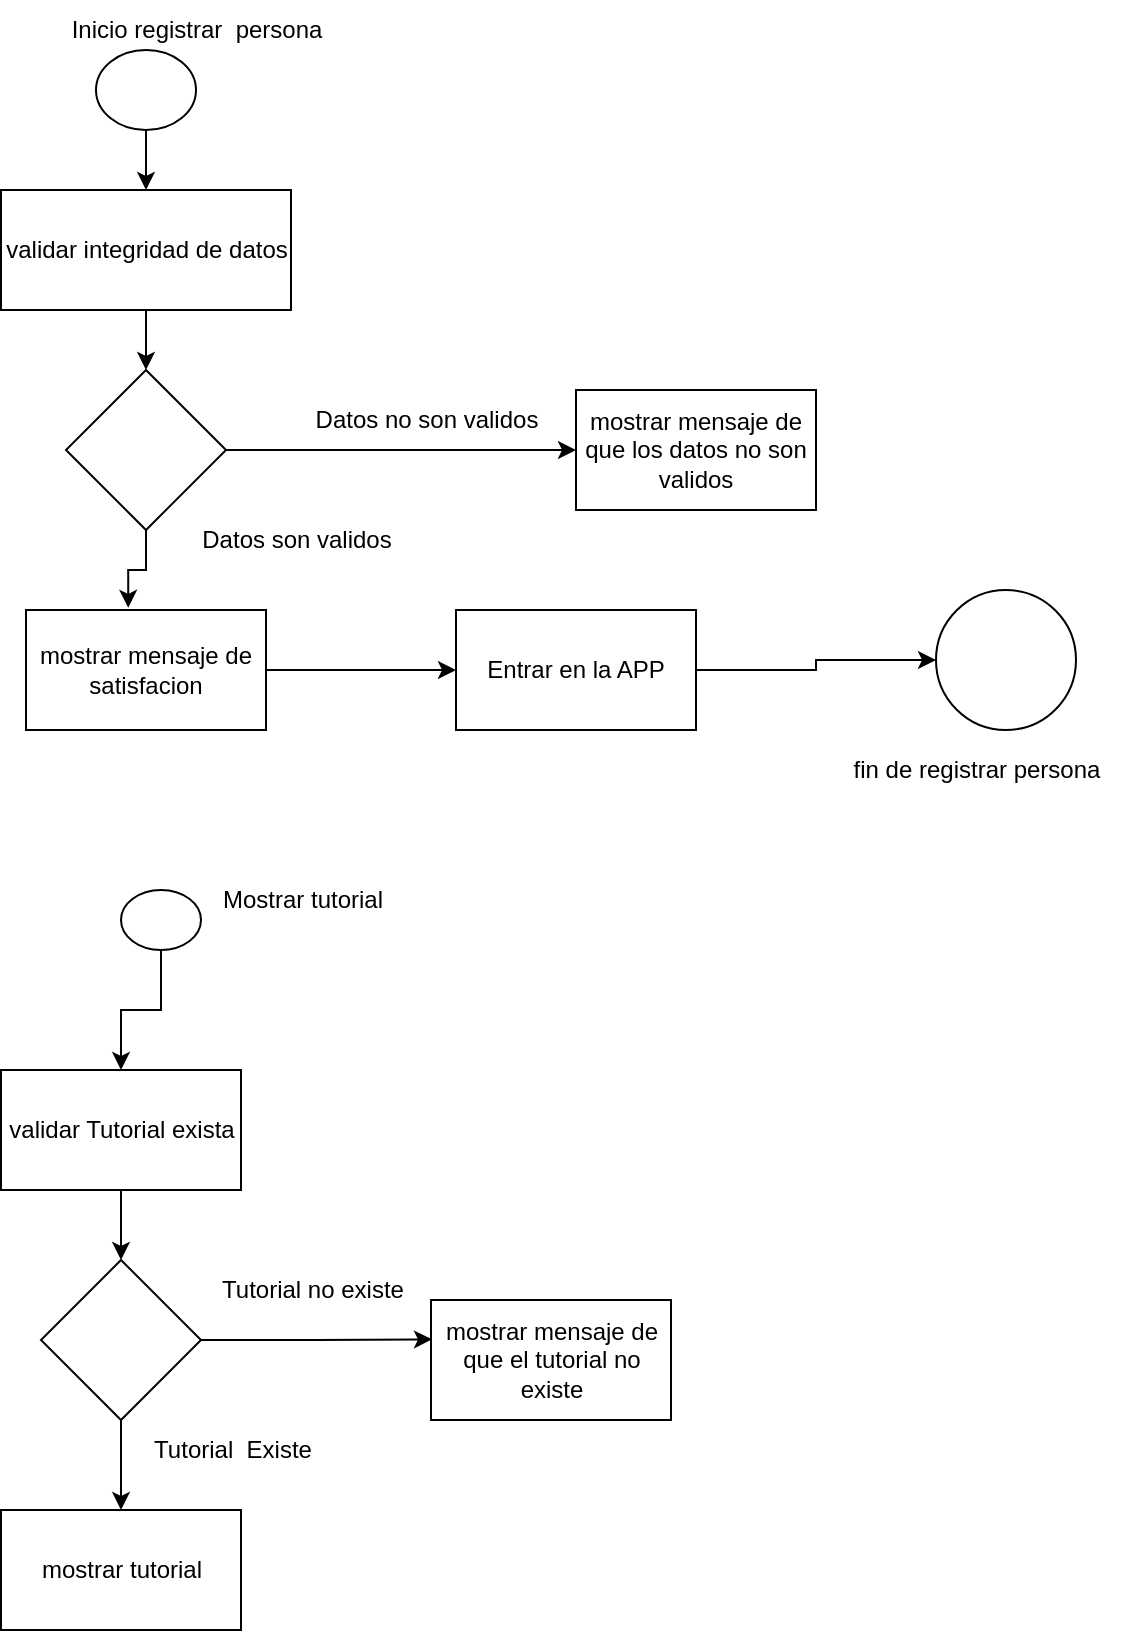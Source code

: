 <mxfile version="20.5.3" type="github">
  <diagram id="CPHFEnr3vd0cSPUor515" name="Página-1">
    <mxGraphModel dx="1483" dy="781" grid="1" gridSize="10" guides="1" tooltips="1" connect="1" arrows="1" fold="1" page="1" pageScale="1" pageWidth="827" pageHeight="1169" math="0" shadow="0">
      <root>
        <mxCell id="0" />
        <mxCell id="1" parent="0" />
        <mxCell id="SK879dmGWXdE1maNSfmL-5" style="edgeStyle=orthogonalEdgeStyle;rounded=0;orthogonalLoop=1;jettySize=auto;html=1;entryX=0.5;entryY=0;entryDx=0;entryDy=0;" edge="1" parent="1" source="SK879dmGWXdE1maNSfmL-2" target="SK879dmGWXdE1maNSfmL-6">
          <mxGeometry relative="1" as="geometry">
            <mxPoint x="165" y="120" as="targetPoint" />
          </mxGeometry>
        </mxCell>
        <mxCell id="SK879dmGWXdE1maNSfmL-2" value="" style="ellipse;whiteSpace=wrap;html=1;" vertex="1" parent="1">
          <mxGeometry x="140" y="50" width="50" height="40" as="geometry" />
        </mxCell>
        <mxCell id="SK879dmGWXdE1maNSfmL-3" value="Inicio registrar&amp;nbsp; persona" style="text;html=1;align=center;verticalAlign=middle;resizable=0;points=[];autosize=1;strokeColor=none;fillColor=none;" vertex="1" parent="1">
          <mxGeometry x="115" y="25" width="150" height="30" as="geometry" />
        </mxCell>
        <mxCell id="SK879dmGWXdE1maNSfmL-8" style="edgeStyle=orthogonalEdgeStyle;rounded=0;orthogonalLoop=1;jettySize=auto;html=1;entryX=0.5;entryY=0;entryDx=0;entryDy=0;" edge="1" parent="1" source="SK879dmGWXdE1maNSfmL-6" target="SK879dmGWXdE1maNSfmL-7">
          <mxGeometry relative="1" as="geometry" />
        </mxCell>
        <mxCell id="SK879dmGWXdE1maNSfmL-6" value="validar integridad de datos" style="rounded=0;whiteSpace=wrap;html=1;" vertex="1" parent="1">
          <mxGeometry x="92.5" y="120" width="145" height="60" as="geometry" />
        </mxCell>
        <mxCell id="SK879dmGWXdE1maNSfmL-10" style="edgeStyle=orthogonalEdgeStyle;rounded=0;orthogonalLoop=1;jettySize=auto;html=1;entryX=0;entryY=0.5;entryDx=0;entryDy=0;" edge="1" parent="1" source="SK879dmGWXdE1maNSfmL-7" target="SK879dmGWXdE1maNSfmL-11">
          <mxGeometry relative="1" as="geometry">
            <mxPoint x="270" y="250" as="targetPoint" />
          </mxGeometry>
        </mxCell>
        <mxCell id="SK879dmGWXdE1maNSfmL-14" style="edgeStyle=orthogonalEdgeStyle;rounded=0;orthogonalLoop=1;jettySize=auto;html=1;entryX=0.426;entryY=-0.018;entryDx=0;entryDy=0;entryPerimeter=0;" edge="1" parent="1" source="SK879dmGWXdE1maNSfmL-7" target="SK879dmGWXdE1maNSfmL-35">
          <mxGeometry relative="1" as="geometry">
            <mxPoint x="165" y="330.0" as="targetPoint" />
          </mxGeometry>
        </mxCell>
        <mxCell id="SK879dmGWXdE1maNSfmL-7" value="" style="rhombus;whiteSpace=wrap;html=1;" vertex="1" parent="1">
          <mxGeometry x="125" y="210" width="80" height="80" as="geometry" />
        </mxCell>
        <mxCell id="SK879dmGWXdE1maNSfmL-11" value="mostrar mensaje de que los datos no son validos" style="rounded=0;whiteSpace=wrap;html=1;" vertex="1" parent="1">
          <mxGeometry x="380" y="220" width="120" height="60" as="geometry" />
        </mxCell>
        <mxCell id="SK879dmGWXdE1maNSfmL-12" value="Datos no son validos" style="text;html=1;align=center;verticalAlign=middle;resizable=0;points=[];autosize=1;strokeColor=none;fillColor=none;" vertex="1" parent="1">
          <mxGeometry x="240" y="220" width="130" height="30" as="geometry" />
        </mxCell>
        <mxCell id="SK879dmGWXdE1maNSfmL-17" style="edgeStyle=orthogonalEdgeStyle;rounded=0;orthogonalLoop=1;jettySize=auto;html=1;entryX=0.5;entryY=0;entryDx=0;entryDy=0;exitX=0.5;exitY=1;exitDx=0;exitDy=0;" edge="1" parent="1" source="SK879dmGWXdE1maNSfmL-27" target="SK879dmGWXdE1maNSfmL-25">
          <mxGeometry relative="1" as="geometry">
            <mxPoint x="172.5" y="510.0" as="sourcePoint" />
            <mxPoint x="172.5" y="550.0" as="targetPoint" />
          </mxGeometry>
        </mxCell>
        <mxCell id="SK879dmGWXdE1maNSfmL-16" value="mostrar tutorial" style="rounded=0;whiteSpace=wrap;html=1;" vertex="1" parent="1">
          <mxGeometry x="92.5" y="780" width="120" height="60" as="geometry" />
        </mxCell>
        <mxCell id="SK879dmGWXdE1maNSfmL-24" value="mostrar mensaje de que el tutorial no existe" style="rounded=0;whiteSpace=wrap;html=1;" vertex="1" parent="1">
          <mxGeometry x="307.5" y="675" width="120" height="60" as="geometry" />
        </mxCell>
        <mxCell id="SK879dmGWXdE1maNSfmL-30" style="edgeStyle=orthogonalEdgeStyle;rounded=0;orthogonalLoop=1;jettySize=auto;html=1;entryX=0.5;entryY=0;entryDx=0;entryDy=0;" edge="1" parent="1" source="SK879dmGWXdE1maNSfmL-25" target="SK879dmGWXdE1maNSfmL-29">
          <mxGeometry relative="1" as="geometry" />
        </mxCell>
        <mxCell id="SK879dmGWXdE1maNSfmL-25" value="validar Tutorial exista" style="rounded=0;whiteSpace=wrap;html=1;" vertex="1" parent="1">
          <mxGeometry x="92.5" y="560" width="120" height="60" as="geometry" />
        </mxCell>
        <mxCell id="SK879dmGWXdE1maNSfmL-26" value="Datos son validos" style="text;html=1;align=center;verticalAlign=middle;resizable=0;points=[];autosize=1;strokeColor=none;fillColor=none;" vertex="1" parent="1">
          <mxGeometry x="180" y="280" width="120" height="30" as="geometry" />
        </mxCell>
        <mxCell id="SK879dmGWXdE1maNSfmL-27" value="" style="ellipse;whiteSpace=wrap;html=1;" vertex="1" parent="1">
          <mxGeometry x="152.5" y="470" width="40" height="30" as="geometry" />
        </mxCell>
        <mxCell id="SK879dmGWXdE1maNSfmL-28" value="Mostrar tutorial" style="text;html=1;align=center;verticalAlign=middle;resizable=0;points=[];autosize=1;strokeColor=none;fillColor=none;" vertex="1" parent="1">
          <mxGeometry x="192.5" y="460" width="100" height="30" as="geometry" />
        </mxCell>
        <mxCell id="SK879dmGWXdE1maNSfmL-31" style="edgeStyle=orthogonalEdgeStyle;rounded=0;orthogonalLoop=1;jettySize=auto;html=1;entryX=0.004;entryY=0.328;entryDx=0;entryDy=0;entryPerimeter=0;" edge="1" parent="1" source="SK879dmGWXdE1maNSfmL-29" target="SK879dmGWXdE1maNSfmL-24">
          <mxGeometry relative="1" as="geometry" />
        </mxCell>
        <mxCell id="SK879dmGWXdE1maNSfmL-33" style="edgeStyle=orthogonalEdgeStyle;rounded=0;orthogonalLoop=1;jettySize=auto;html=1;entryX=0.5;entryY=0;entryDx=0;entryDy=0;" edge="1" parent="1" source="SK879dmGWXdE1maNSfmL-29" target="SK879dmGWXdE1maNSfmL-16">
          <mxGeometry relative="1" as="geometry" />
        </mxCell>
        <mxCell id="SK879dmGWXdE1maNSfmL-29" value="" style="rhombus;whiteSpace=wrap;html=1;" vertex="1" parent="1">
          <mxGeometry x="112.5" y="655" width="80" height="80" as="geometry" />
        </mxCell>
        <mxCell id="SK879dmGWXdE1maNSfmL-32" value="Tutorial no existe" style="text;html=1;align=center;verticalAlign=middle;resizable=0;points=[];autosize=1;strokeColor=none;fillColor=none;" vertex="1" parent="1">
          <mxGeometry x="192.5" y="655" width="110" height="30" as="geometry" />
        </mxCell>
        <mxCell id="SK879dmGWXdE1maNSfmL-34" value="Tutorial&amp;nbsp; Existe" style="text;html=1;align=center;verticalAlign=middle;resizable=0;points=[];autosize=1;strokeColor=none;fillColor=none;" vertex="1" parent="1">
          <mxGeometry x="157.5" y="735" width="100" height="30" as="geometry" />
        </mxCell>
        <mxCell id="SK879dmGWXdE1maNSfmL-37" style="edgeStyle=orthogonalEdgeStyle;rounded=0;orthogonalLoop=1;jettySize=auto;html=1;" edge="1" parent="1" source="SK879dmGWXdE1maNSfmL-35" target="SK879dmGWXdE1maNSfmL-36">
          <mxGeometry relative="1" as="geometry" />
        </mxCell>
        <mxCell id="SK879dmGWXdE1maNSfmL-35" value="mostrar mensaje de satisfacion" style="whiteSpace=wrap;html=1;" vertex="1" parent="1">
          <mxGeometry x="105" y="330" width="120" height="60" as="geometry" />
        </mxCell>
        <mxCell id="SK879dmGWXdE1maNSfmL-42" style="edgeStyle=orthogonalEdgeStyle;rounded=0;orthogonalLoop=1;jettySize=auto;html=1;entryX=0;entryY=0.5;entryDx=0;entryDy=0;" edge="1" parent="1" source="SK879dmGWXdE1maNSfmL-36" target="SK879dmGWXdE1maNSfmL-40">
          <mxGeometry relative="1" as="geometry" />
        </mxCell>
        <mxCell id="SK879dmGWXdE1maNSfmL-36" value="Entrar en la APP" style="whiteSpace=wrap;html=1;" vertex="1" parent="1">
          <mxGeometry x="320" y="330" width="120" height="60" as="geometry" />
        </mxCell>
        <mxCell id="SK879dmGWXdE1maNSfmL-40" value="" style="ellipse;whiteSpace=wrap;html=1;" vertex="1" parent="1">
          <mxGeometry x="560" y="320" width="70" height="70" as="geometry" />
        </mxCell>
        <mxCell id="SK879dmGWXdE1maNSfmL-41" value="fin de registrar persona" style="text;html=1;align=center;verticalAlign=middle;resizable=0;points=[];autosize=1;strokeColor=none;fillColor=none;" vertex="1" parent="1">
          <mxGeometry x="505" y="395" width="150" height="30" as="geometry" />
        </mxCell>
      </root>
    </mxGraphModel>
  </diagram>
</mxfile>
